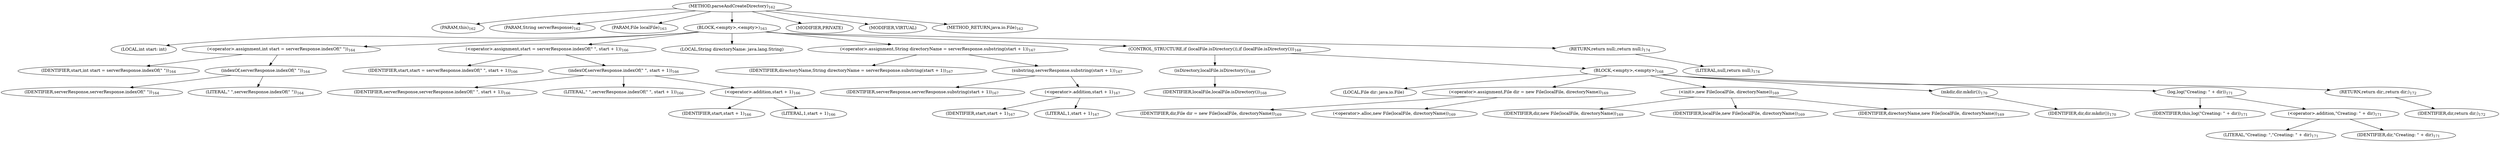 digraph "parseAndCreateDirectory" {  
"311" [label = <(METHOD,parseAndCreateDirectory)<SUB>162</SUB>> ]
"29" [label = <(PARAM,this)<SUB>162</SUB>> ]
"312" [label = <(PARAM,String serverResponse)<SUB>162</SUB>> ]
"313" [label = <(PARAM,File localFile)<SUB>163</SUB>> ]
"314" [label = <(BLOCK,&lt;empty&gt;,&lt;empty&gt;)<SUB>163</SUB>> ]
"315" [label = <(LOCAL,int start: int)> ]
"316" [label = <(&lt;operator&gt;.assignment,int start = serverResponse.indexOf(&quot; &quot;))<SUB>164</SUB>> ]
"317" [label = <(IDENTIFIER,start,int start = serverResponse.indexOf(&quot; &quot;))<SUB>164</SUB>> ]
"318" [label = <(indexOf,serverResponse.indexOf(&quot; &quot;))<SUB>164</SUB>> ]
"319" [label = <(IDENTIFIER,serverResponse,serverResponse.indexOf(&quot; &quot;))<SUB>164</SUB>> ]
"320" [label = <(LITERAL,&quot; &quot;,serverResponse.indexOf(&quot; &quot;))<SUB>164</SUB>> ]
"321" [label = <(&lt;operator&gt;.assignment,start = serverResponse.indexOf(&quot; &quot;, start + 1))<SUB>166</SUB>> ]
"322" [label = <(IDENTIFIER,start,start = serverResponse.indexOf(&quot; &quot;, start + 1))<SUB>166</SUB>> ]
"323" [label = <(indexOf,serverResponse.indexOf(&quot; &quot;, start + 1))<SUB>166</SUB>> ]
"324" [label = <(IDENTIFIER,serverResponse,serverResponse.indexOf(&quot; &quot;, start + 1))<SUB>166</SUB>> ]
"325" [label = <(LITERAL,&quot; &quot;,serverResponse.indexOf(&quot; &quot;, start + 1))<SUB>166</SUB>> ]
"326" [label = <(&lt;operator&gt;.addition,start + 1)<SUB>166</SUB>> ]
"327" [label = <(IDENTIFIER,start,start + 1)<SUB>166</SUB>> ]
"328" [label = <(LITERAL,1,start + 1)<SUB>166</SUB>> ]
"329" [label = <(LOCAL,String directoryName: java.lang.String)> ]
"330" [label = <(&lt;operator&gt;.assignment,String directoryName = serverResponse.substring(start + 1))<SUB>167</SUB>> ]
"331" [label = <(IDENTIFIER,directoryName,String directoryName = serverResponse.substring(start + 1))<SUB>167</SUB>> ]
"332" [label = <(substring,serverResponse.substring(start + 1))<SUB>167</SUB>> ]
"333" [label = <(IDENTIFIER,serverResponse,serverResponse.substring(start + 1))<SUB>167</SUB>> ]
"334" [label = <(&lt;operator&gt;.addition,start + 1)<SUB>167</SUB>> ]
"335" [label = <(IDENTIFIER,start,start + 1)<SUB>167</SUB>> ]
"336" [label = <(LITERAL,1,start + 1)<SUB>167</SUB>> ]
"337" [label = <(CONTROL_STRUCTURE,if (localFile.isDirectory()),if (localFile.isDirectory()))<SUB>168</SUB>> ]
"338" [label = <(isDirectory,localFile.isDirectory())<SUB>168</SUB>> ]
"339" [label = <(IDENTIFIER,localFile,localFile.isDirectory())<SUB>168</SUB>> ]
"340" [label = <(BLOCK,&lt;empty&gt;,&lt;empty&gt;)<SUB>168</SUB>> ]
"27" [label = <(LOCAL,File dir: java.io.File)> ]
"341" [label = <(&lt;operator&gt;.assignment,File dir = new File(localFile, directoryName))<SUB>169</SUB>> ]
"342" [label = <(IDENTIFIER,dir,File dir = new File(localFile, directoryName))<SUB>169</SUB>> ]
"343" [label = <(&lt;operator&gt;.alloc,new File(localFile, directoryName))<SUB>169</SUB>> ]
"344" [label = <(&lt;init&gt;,new File(localFile, directoryName))<SUB>169</SUB>> ]
"26" [label = <(IDENTIFIER,dir,new File(localFile, directoryName))<SUB>169</SUB>> ]
"345" [label = <(IDENTIFIER,localFile,new File(localFile, directoryName))<SUB>169</SUB>> ]
"346" [label = <(IDENTIFIER,directoryName,new File(localFile, directoryName))<SUB>169</SUB>> ]
"347" [label = <(mkdir,dir.mkdir())<SUB>170</SUB>> ]
"348" [label = <(IDENTIFIER,dir,dir.mkdir())<SUB>170</SUB>> ]
"349" [label = <(log,log(&quot;Creating: &quot; + dir))<SUB>171</SUB>> ]
"28" [label = <(IDENTIFIER,this,log(&quot;Creating: &quot; + dir))<SUB>171</SUB>> ]
"350" [label = <(&lt;operator&gt;.addition,&quot;Creating: &quot; + dir)<SUB>171</SUB>> ]
"351" [label = <(LITERAL,&quot;Creating: &quot;,&quot;Creating: &quot; + dir)<SUB>171</SUB>> ]
"352" [label = <(IDENTIFIER,dir,&quot;Creating: &quot; + dir)<SUB>171</SUB>> ]
"353" [label = <(RETURN,return dir;,return dir;)<SUB>172</SUB>> ]
"354" [label = <(IDENTIFIER,dir,return dir;)<SUB>172</SUB>> ]
"355" [label = <(RETURN,return null;,return null;)<SUB>174</SUB>> ]
"356" [label = <(LITERAL,null,return null;)<SUB>174</SUB>> ]
"357" [label = <(MODIFIER,PRIVATE)> ]
"358" [label = <(MODIFIER,VIRTUAL)> ]
"359" [label = <(METHOD_RETURN,java.io.File)<SUB>162</SUB>> ]
  "311" -> "29" 
  "311" -> "312" 
  "311" -> "313" 
  "311" -> "314" 
  "311" -> "357" 
  "311" -> "358" 
  "311" -> "359" 
  "314" -> "315" 
  "314" -> "316" 
  "314" -> "321" 
  "314" -> "329" 
  "314" -> "330" 
  "314" -> "337" 
  "314" -> "355" 
  "316" -> "317" 
  "316" -> "318" 
  "318" -> "319" 
  "318" -> "320" 
  "321" -> "322" 
  "321" -> "323" 
  "323" -> "324" 
  "323" -> "325" 
  "323" -> "326" 
  "326" -> "327" 
  "326" -> "328" 
  "330" -> "331" 
  "330" -> "332" 
  "332" -> "333" 
  "332" -> "334" 
  "334" -> "335" 
  "334" -> "336" 
  "337" -> "338" 
  "337" -> "340" 
  "338" -> "339" 
  "340" -> "27" 
  "340" -> "341" 
  "340" -> "344" 
  "340" -> "347" 
  "340" -> "349" 
  "340" -> "353" 
  "341" -> "342" 
  "341" -> "343" 
  "344" -> "26" 
  "344" -> "345" 
  "344" -> "346" 
  "347" -> "348" 
  "349" -> "28" 
  "349" -> "350" 
  "350" -> "351" 
  "350" -> "352" 
  "353" -> "354" 
  "355" -> "356" 
}
